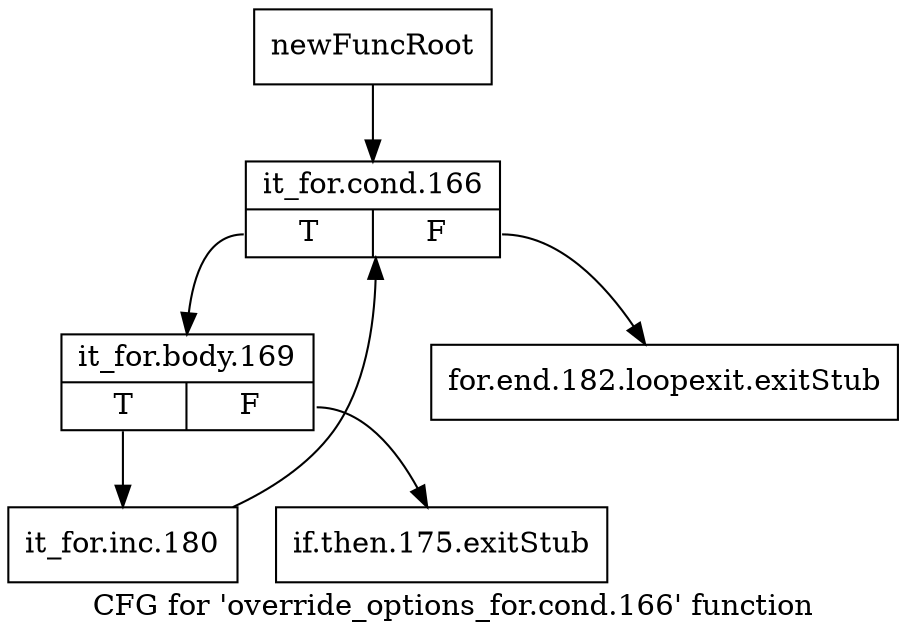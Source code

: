digraph "CFG for 'override_options_for.cond.166' function" {
	label="CFG for 'override_options_for.cond.166' function";

	Node0xc6bb9c0 [shape=record,label="{newFuncRoot}"];
	Node0xc6bb9c0 -> Node0xc6bbe20;
	Node0xc6bba10 [shape=record,label="{for.end.182.loopexit.exitStub}"];
	Node0xc6bbdd0 [shape=record,label="{if.then.175.exitStub}"];
	Node0xc6bbe20 [shape=record,label="{it_for.cond.166|{<s0>T|<s1>F}}"];
	Node0xc6bbe20:s0 -> Node0xc6bbe70;
	Node0xc6bbe20:s1 -> Node0xc6bba10;
	Node0xc6bbe70 [shape=record,label="{it_for.body.169|{<s0>T|<s1>F}}"];
	Node0xc6bbe70:s0 -> Node0xc6bbec0;
	Node0xc6bbe70:s1 -> Node0xc6bbdd0;
	Node0xc6bbec0 [shape=record,label="{it_for.inc.180}"];
	Node0xc6bbec0 -> Node0xc6bbe20;
}
